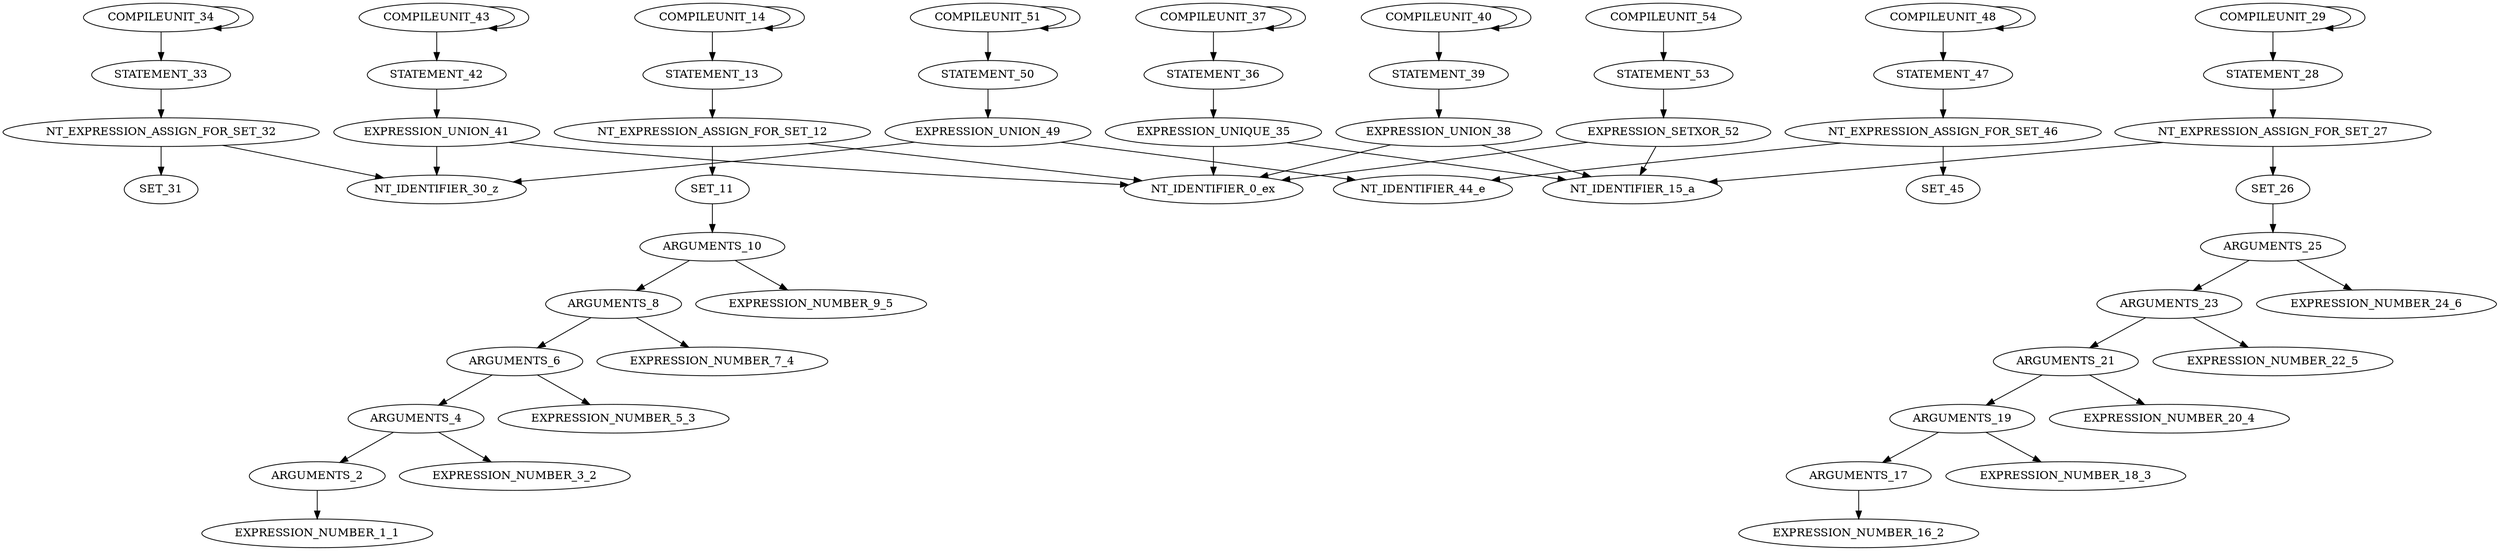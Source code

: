 digraph G{
"COMPILEUNIT_51"->"COMPILEUNIT_51";
"COMPILEUNIT_48"->"COMPILEUNIT_48";
"COMPILEUNIT_43"->"COMPILEUNIT_43";
"COMPILEUNIT_40"->"COMPILEUNIT_40";
"COMPILEUNIT_37"->"COMPILEUNIT_37";
"COMPILEUNIT_34"->"COMPILEUNIT_34";
"COMPILEUNIT_29"->"COMPILEUNIT_29";
"COMPILEUNIT_14"->"COMPILEUNIT_14";
"COMPILEUNIT_14"->"STATEMENT_13";
"STATEMENT_13"->"NT_EXPRESSION_ASSIGN_FOR_SET_12";
"NT_EXPRESSION_ASSIGN_FOR_SET_12"->"NT_IDENTIFIER_0_ex";
"NT_EXPRESSION_ASSIGN_FOR_SET_12"->"SET_11";
"SET_11"->"ARGUMENTS_10";
"ARGUMENTS_10"->"ARGUMENTS_8";
"ARGUMENTS_8"->"ARGUMENTS_6";
"ARGUMENTS_6"->"ARGUMENTS_4";
"ARGUMENTS_4"->"ARGUMENTS_2";
"ARGUMENTS_2"->"EXPRESSION_NUMBER_1_1";
"ARGUMENTS_4"->"EXPRESSION_NUMBER_3_2";
"ARGUMENTS_6"->"EXPRESSION_NUMBER_5_3";
"ARGUMENTS_8"->"EXPRESSION_NUMBER_7_4";
"ARGUMENTS_10"->"EXPRESSION_NUMBER_9_5";
"COMPILEUNIT_29"->"STATEMENT_28";
"STATEMENT_28"->"NT_EXPRESSION_ASSIGN_FOR_SET_27";
"NT_EXPRESSION_ASSIGN_FOR_SET_27"->"NT_IDENTIFIER_15_a";
"NT_EXPRESSION_ASSIGN_FOR_SET_27"->"SET_26";
"SET_26"->"ARGUMENTS_25";
"ARGUMENTS_25"->"ARGUMENTS_23";
"ARGUMENTS_23"->"ARGUMENTS_21";
"ARGUMENTS_21"->"ARGUMENTS_19";
"ARGUMENTS_19"->"ARGUMENTS_17";
"ARGUMENTS_17"->"EXPRESSION_NUMBER_16_2";
"ARGUMENTS_19"->"EXPRESSION_NUMBER_18_3";
"ARGUMENTS_21"->"EXPRESSION_NUMBER_20_4";
"ARGUMENTS_23"->"EXPRESSION_NUMBER_22_5";
"ARGUMENTS_25"->"EXPRESSION_NUMBER_24_6";
"COMPILEUNIT_34"->"STATEMENT_33";
"STATEMENT_33"->"NT_EXPRESSION_ASSIGN_FOR_SET_32";
"NT_EXPRESSION_ASSIGN_FOR_SET_32"->"NT_IDENTIFIER_30_z";
"NT_EXPRESSION_ASSIGN_FOR_SET_32"->"SET_31";
"COMPILEUNIT_37"->"STATEMENT_36";
"STATEMENT_36"->"EXPRESSION_UNIQUE_35";
"EXPRESSION_UNIQUE_35"->"NT_IDENTIFIER_0_ex";
"EXPRESSION_UNIQUE_35"->"NT_IDENTIFIER_15_a";
"COMPILEUNIT_40"->"STATEMENT_39";
"STATEMENT_39"->"EXPRESSION_UNION_38";
"EXPRESSION_UNION_38"->"NT_IDENTIFIER_0_ex";
"EXPRESSION_UNION_38"->"NT_IDENTIFIER_15_a";
"COMPILEUNIT_43"->"STATEMENT_42";
"STATEMENT_42"->"EXPRESSION_UNION_41";
"EXPRESSION_UNION_41"->"NT_IDENTIFIER_30_z";
"EXPRESSION_UNION_41"->"NT_IDENTIFIER_0_ex";
"COMPILEUNIT_48"->"STATEMENT_47";
"STATEMENT_47"->"NT_EXPRESSION_ASSIGN_FOR_SET_46";
"NT_EXPRESSION_ASSIGN_FOR_SET_46"->"NT_IDENTIFIER_44_e";
"NT_EXPRESSION_ASSIGN_FOR_SET_46"->"SET_45";
"COMPILEUNIT_51"->"STATEMENT_50";
"STATEMENT_50"->"EXPRESSION_UNION_49";
"EXPRESSION_UNION_49"->"NT_IDENTIFIER_44_e";
"EXPRESSION_UNION_49"->"NT_IDENTIFIER_30_z";
"COMPILEUNIT_54"->"STATEMENT_53";
"STATEMENT_53"->"EXPRESSION_SETXOR_52";
"EXPRESSION_SETXOR_52"->"NT_IDENTIFIER_0_ex";
"EXPRESSION_SETXOR_52"->"NT_IDENTIFIER_15_a";
}